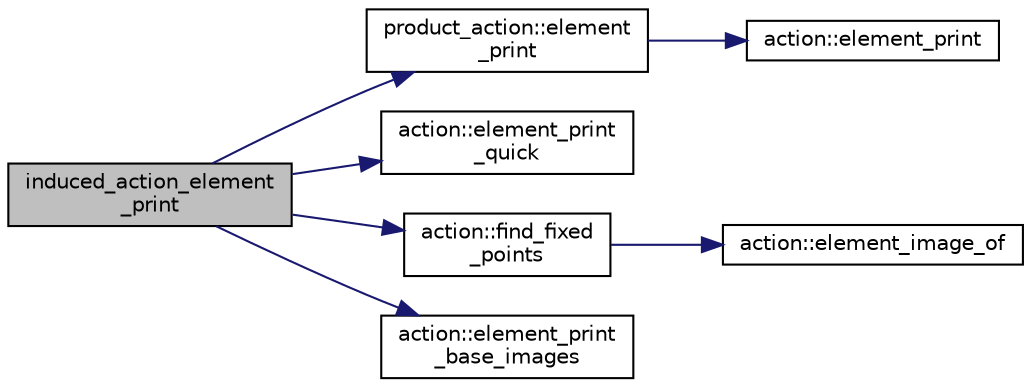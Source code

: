 digraph "induced_action_element_print"
{
  edge [fontname="Helvetica",fontsize="10",labelfontname="Helvetica",labelfontsize="10"];
  node [fontname="Helvetica",fontsize="10",shape=record];
  rankdir="LR";
  Node2687 [label="induced_action_element\l_print",height=0.2,width=0.4,color="black", fillcolor="grey75", style="filled", fontcolor="black"];
  Node2687 -> Node2688 [color="midnightblue",fontsize="10",style="solid",fontname="Helvetica"];
  Node2688 [label="product_action::element\l_print",height=0.2,width=0.4,color="black", fillcolor="white", style="filled",URL="$d8/d74/classproduct__action.html#af6ab3c458fef73b32a1467b90d1ec0bf"];
  Node2688 -> Node2689 [color="midnightblue",fontsize="10",style="solid",fontname="Helvetica"];
  Node2689 [label="action::element_print",height=0.2,width=0.4,color="black", fillcolor="white", style="filled",URL="$d2/d86/classaction.html#ae38c3ef3c1125213733d63c6fc3c40cd"];
  Node2687 -> Node2690 [color="midnightblue",fontsize="10",style="solid",fontname="Helvetica"];
  Node2690 [label="action::element_print\l_quick",height=0.2,width=0.4,color="black", fillcolor="white", style="filled",URL="$d2/d86/classaction.html#a4844680cf6750396f76494a28655265b"];
  Node2687 -> Node2691 [color="midnightblue",fontsize="10",style="solid",fontname="Helvetica"];
  Node2691 [label="action::find_fixed\l_points",height=0.2,width=0.4,color="black", fillcolor="white", style="filled",URL="$d2/d86/classaction.html#a45180e8a7fa109a1456a47e04c5ba4e9"];
  Node2691 -> Node2692 [color="midnightblue",fontsize="10",style="solid",fontname="Helvetica"];
  Node2692 [label="action::element_image_of",height=0.2,width=0.4,color="black", fillcolor="white", style="filled",URL="$d2/d86/classaction.html#ae09559d4537a048fc860f8a74a31393d"];
  Node2687 -> Node2693 [color="midnightblue",fontsize="10",style="solid",fontname="Helvetica"];
  Node2693 [label="action::element_print\l_base_images",height=0.2,width=0.4,color="black", fillcolor="white", style="filled",URL="$d2/d86/classaction.html#a2b9adf554aaa2eb6caf62396133ecf35"];
}
